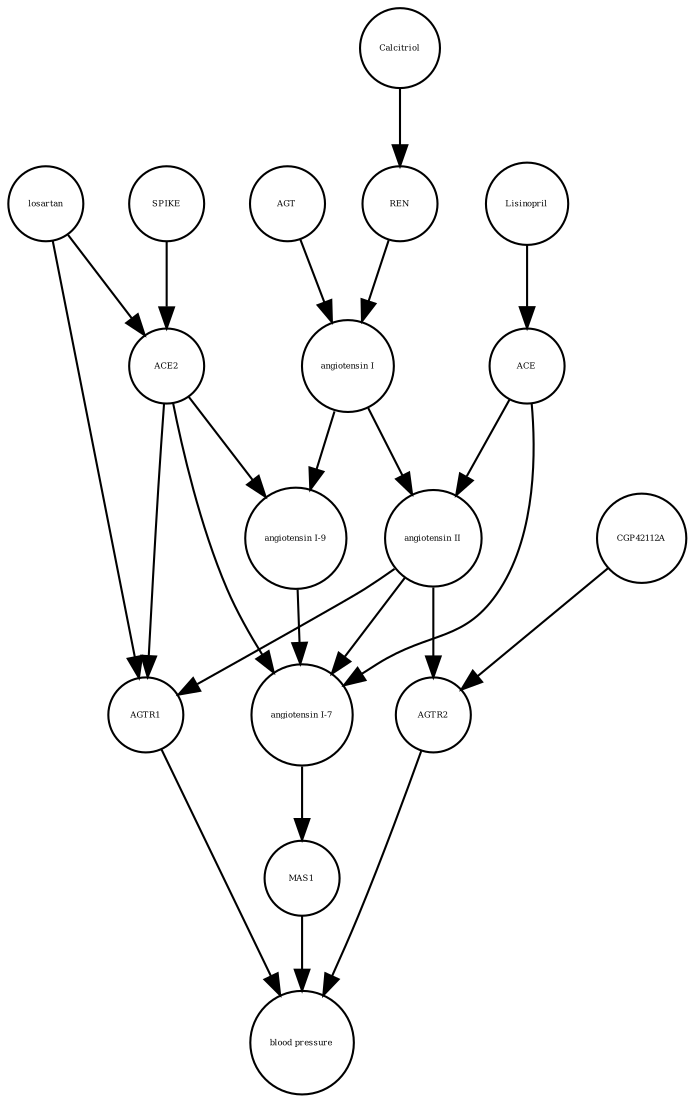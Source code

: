 strict digraph  {
MAS1 [annotation="", bipartite=0, cls=macromolecule, fontsize=4, label=MAS1, shape=circle];
"blood pressure" [annotation="", bipartite=0, cls=phenotype, fontsize=4, label="blood pressure", shape=circle];
AGTR2 [annotation="", bipartite=0, cls=macromolecule, fontsize=4, label=AGTR2, shape=circle];
AGTR1 [annotation="", bipartite=0, cls=macromolecule, fontsize=4, label=AGTR1, shape=circle];
ACE2 [annotation="", bipartite=0, cls=macromolecule, fontsize=4, label=ACE2, shape=circle];
losartan [annotation="", bipartite=0, cls="simple chemical", fontsize=4, label=losartan, shape=circle];
ACE [annotation="", bipartite=0, cls=macromolecule, fontsize=4, label=ACE, shape=circle];
"angiotensin I-9" [annotation="", bipartite=0, cls="simple chemical", fontsize=4, label="angiotensin I-9", shape=circle];
"angiotensin II" [annotation="", bipartite=0, cls="simple chemical", fontsize=4, label="angiotensin II", shape=circle];
"angiotensin I-7" [annotation="", bipartite=0, cls="simple chemical", fontsize=4, label="angiotensin I-7", shape=circle];
Calcitriol [annotation="", bipartite=0, cls="simple chemical", fontsize=4, label=Calcitriol, shape=circle];
CGP42112A [annotation="", bipartite=0, cls="simple chemical", fontsize=4, label=CGP42112A, shape=circle];
AGT [annotation="", bipartite=0, cls=macromolecule, fontsize=4, label=AGT, shape=circle];
Lisinopril [annotation="", bipartite=0, cls="simple chemical", fontsize=4, label=Lisinopril, shape=circle];
"angiotensin I" [annotation="", bipartite=0, cls="simple chemical", fontsize=4, label="angiotensin I", shape=circle];
REN [annotation="", bipartite=0, cls=macromolecule, fontsize=4, label=REN, shape=circle];
SPIKE [annotation="", bipartite=0, cls=macromolecule, fontsize=4, label=SPIKE, shape=circle];
MAS1 -> "blood pressure"  [annotation="", interaction_type=inhibition];
AGTR2 -> "blood pressure"  [annotation="", interaction_type=inhibition];
AGTR1 -> "blood pressure"  [annotation="", interaction_type=stimulation];
ACE2 -> AGTR1  [annotation="", interaction_type=production];
ACE2 -> "angiotensin I-7"  [annotation="", interaction_type=catalysis];
ACE2 -> "angiotensin I-9"  [annotation="", interaction_type=catalysis];
losartan -> AGTR1  [annotation="", interaction_type=production];
losartan -> ACE2  [annotation="", interaction_type=production];
ACE -> "angiotensin I-7"  [annotation="", interaction_type=catalysis];
ACE -> "angiotensin II"  [annotation="", interaction_type=catalysis];
"angiotensin I-9" -> "angiotensin I-7"  [annotation="", interaction_type=production];
"angiotensin II" -> AGTR2  [annotation="", interaction_type=production];
"angiotensin II" -> AGTR1  [annotation="", interaction_type=production];
"angiotensin II" -> "angiotensin I-7"  [annotation="", interaction_type=production];
"angiotensin I-7" -> MAS1  [annotation="", interaction_type=production];
Calcitriol -> REN  [annotation="", interaction_type=inhibition];
CGP42112A -> AGTR2  [annotation="", interaction_type=production];
AGT -> "angiotensin I"  [annotation="", interaction_type=production];
Lisinopril -> ACE  [annotation="", interaction_type=production];
"angiotensin I" -> "angiotensin II"  [annotation="", interaction_type=production];
"angiotensin I" -> "angiotensin I-9"  [annotation="", interaction_type=production];
REN -> "angiotensin I"  [annotation="", interaction_type=catalysis];
SPIKE -> ACE2  [annotation="", interaction_type=production];
}
